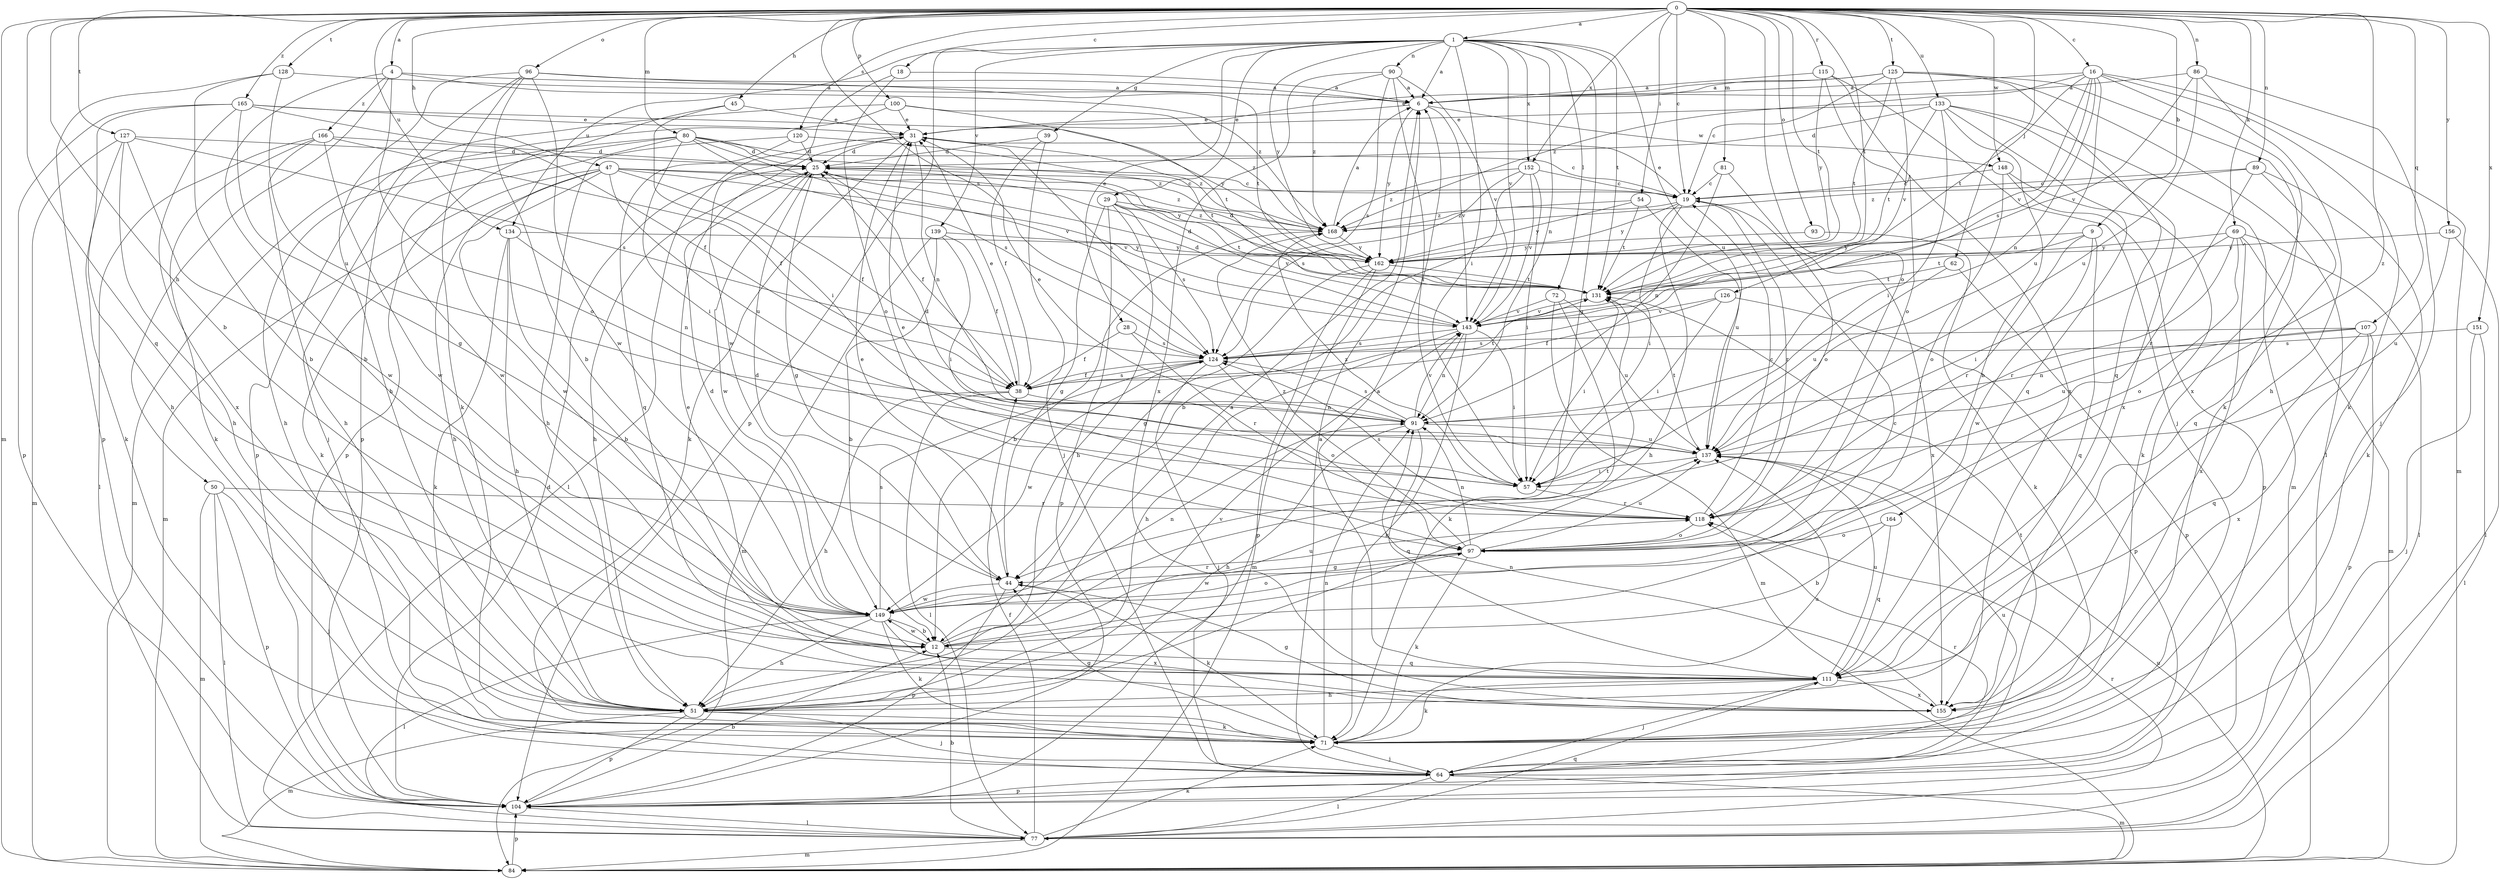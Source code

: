 strict digraph  {
0;
1;
4;
6;
9;
12;
16;
18;
19;
25;
28;
29;
31;
38;
39;
44;
45;
47;
50;
51;
54;
57;
62;
64;
69;
71;
72;
77;
80;
81;
84;
86;
89;
90;
91;
93;
96;
97;
100;
104;
107;
111;
115;
118;
120;
124;
125;
126;
127;
128;
131;
133;
134;
137;
139;
143;
148;
149;
151;
152;
155;
156;
162;
164;
165;
166;
168;
0 -> 1  [label=a];
0 -> 4  [label=a];
0 -> 9  [label=b];
0 -> 12  [label=b];
0 -> 16  [label=c];
0 -> 18  [label=c];
0 -> 19  [label=c];
0 -> 45  [label=h];
0 -> 47  [label=h];
0 -> 54  [label=i];
0 -> 62  [label=j];
0 -> 69  [label=k];
0 -> 80  [label=m];
0 -> 81  [label=m];
0 -> 84  [label=m];
0 -> 86  [label=n];
0 -> 89  [label=n];
0 -> 93  [label=o];
0 -> 96  [label=o];
0 -> 97  [label=o];
0 -> 100  [label=p];
0 -> 107  [label=q];
0 -> 111  [label=q];
0 -> 115  [label=r];
0 -> 120  [label=s];
0 -> 124  [label=s];
0 -> 125  [label=t];
0 -> 126  [label=t];
0 -> 127  [label=t];
0 -> 128  [label=t];
0 -> 131  [label=t];
0 -> 133  [label=u];
0 -> 134  [label=u];
0 -> 148  [label=w];
0 -> 151  [label=x];
0 -> 152  [label=x];
0 -> 156  [label=y];
0 -> 164  [label=z];
0 -> 165  [label=z];
1 -> 6  [label=a];
1 -> 28  [label=e];
1 -> 29  [label=e];
1 -> 39  [label=g];
1 -> 44  [label=g];
1 -> 57  [label=i];
1 -> 72  [label=l];
1 -> 90  [label=n];
1 -> 91  [label=n];
1 -> 104  [label=p];
1 -> 131  [label=t];
1 -> 134  [label=u];
1 -> 137  [label=u];
1 -> 139  [label=v];
1 -> 143  [label=v];
1 -> 152  [label=x];
1 -> 162  [label=y];
4 -> 6  [label=a];
4 -> 12  [label=b];
4 -> 50  [label=h];
4 -> 97  [label=o];
4 -> 166  [label=z];
4 -> 168  [label=z];
6 -> 31  [label=e];
6 -> 143  [label=v];
6 -> 148  [label=w];
6 -> 162  [label=y];
9 -> 111  [label=q];
9 -> 118  [label=r];
9 -> 131  [label=t];
9 -> 149  [label=w];
9 -> 162  [label=y];
12 -> 19  [label=c];
12 -> 111  [label=q];
12 -> 131  [label=t];
12 -> 137  [label=u];
12 -> 149  [label=w];
16 -> 6  [label=a];
16 -> 71  [label=k];
16 -> 84  [label=m];
16 -> 91  [label=n];
16 -> 124  [label=s];
16 -> 131  [label=t];
16 -> 137  [label=u];
16 -> 143  [label=v];
16 -> 155  [label=x];
16 -> 168  [label=z];
18 -> 6  [label=a];
18 -> 97  [label=o];
18 -> 149  [label=w];
19 -> 31  [label=e];
19 -> 51  [label=h];
19 -> 57  [label=i];
19 -> 118  [label=r];
19 -> 155  [label=x];
19 -> 162  [label=y];
19 -> 168  [label=z];
25 -> 19  [label=c];
25 -> 38  [label=f];
25 -> 44  [label=g];
25 -> 51  [label=h];
25 -> 149  [label=w];
25 -> 162  [label=y];
28 -> 38  [label=f];
28 -> 118  [label=r];
28 -> 124  [label=s];
29 -> 44  [label=g];
29 -> 51  [label=h];
29 -> 104  [label=p];
29 -> 124  [label=s];
29 -> 131  [label=t];
29 -> 143  [label=v];
29 -> 168  [label=z];
31 -> 25  [label=d];
31 -> 71  [label=k];
31 -> 77  [label=l];
31 -> 91  [label=n];
31 -> 124  [label=s];
31 -> 168  [label=z];
38 -> 31  [label=e];
38 -> 51  [label=h];
38 -> 77  [label=l];
38 -> 91  [label=n];
38 -> 124  [label=s];
38 -> 131  [label=t];
39 -> 25  [label=d];
39 -> 38  [label=f];
39 -> 64  [label=j];
44 -> 25  [label=d];
44 -> 31  [label=e];
44 -> 71  [label=k];
44 -> 104  [label=p];
44 -> 149  [label=w];
45 -> 31  [label=e];
45 -> 57  [label=i];
45 -> 104  [label=p];
47 -> 19  [label=c];
47 -> 38  [label=f];
47 -> 51  [label=h];
47 -> 71  [label=k];
47 -> 84  [label=m];
47 -> 137  [label=u];
47 -> 143  [label=v];
47 -> 149  [label=w];
47 -> 168  [label=z];
50 -> 64  [label=j];
50 -> 77  [label=l];
50 -> 84  [label=m];
50 -> 104  [label=p];
50 -> 118  [label=r];
51 -> 6  [label=a];
51 -> 64  [label=j];
51 -> 71  [label=k];
51 -> 84  [label=m];
51 -> 104  [label=p];
51 -> 143  [label=v];
54 -> 131  [label=t];
54 -> 137  [label=u];
54 -> 162  [label=y];
54 -> 168  [label=z];
57 -> 118  [label=r];
57 -> 168  [label=z];
62 -> 104  [label=p];
62 -> 131  [label=t];
62 -> 137  [label=u];
64 -> 6  [label=a];
64 -> 77  [label=l];
64 -> 84  [label=m];
64 -> 104  [label=p];
64 -> 118  [label=r];
64 -> 131  [label=t];
64 -> 137  [label=u];
69 -> 57  [label=i];
69 -> 77  [label=l];
69 -> 84  [label=m];
69 -> 97  [label=o];
69 -> 118  [label=r];
69 -> 155  [label=x];
69 -> 162  [label=y];
71 -> 44  [label=g];
71 -> 64  [label=j];
71 -> 91  [label=n];
71 -> 137  [label=u];
72 -> 71  [label=k];
72 -> 84  [label=m];
72 -> 137  [label=u];
72 -> 143  [label=v];
77 -> 12  [label=b];
77 -> 38  [label=f];
77 -> 71  [label=k];
77 -> 84  [label=m];
77 -> 111  [label=q];
77 -> 118  [label=r];
80 -> 19  [label=c];
80 -> 25  [label=d];
80 -> 51  [label=h];
80 -> 57  [label=i];
80 -> 84  [label=m];
80 -> 124  [label=s];
80 -> 143  [label=v];
80 -> 149  [label=w];
80 -> 168  [label=z];
81 -> 19  [label=c];
81 -> 91  [label=n];
81 -> 97  [label=o];
84 -> 104  [label=p];
84 -> 137  [label=u];
86 -> 6  [label=a];
86 -> 51  [label=h];
86 -> 64  [label=j];
86 -> 137  [label=u];
86 -> 143  [label=v];
89 -> 19  [label=c];
89 -> 71  [label=k];
89 -> 111  [label=q];
89 -> 118  [label=r];
89 -> 168  [label=z];
90 -> 6  [label=a];
90 -> 57  [label=i];
90 -> 124  [label=s];
90 -> 143  [label=v];
90 -> 155  [label=x];
90 -> 168  [label=z];
91 -> 31  [label=e];
91 -> 51  [label=h];
91 -> 111  [label=q];
91 -> 124  [label=s];
91 -> 137  [label=u];
91 -> 143  [label=v];
93 -> 71  [label=k];
93 -> 162  [label=y];
96 -> 6  [label=a];
96 -> 12  [label=b];
96 -> 51  [label=h];
96 -> 71  [label=k];
96 -> 104  [label=p];
96 -> 131  [label=t];
96 -> 149  [label=w];
97 -> 44  [label=g];
97 -> 71  [label=k];
97 -> 91  [label=n];
97 -> 137  [label=u];
97 -> 149  [label=w];
97 -> 168  [label=z];
100 -> 31  [label=e];
100 -> 64  [label=j];
100 -> 104  [label=p];
100 -> 131  [label=t];
100 -> 168  [label=z];
104 -> 12  [label=b];
104 -> 25  [label=d];
104 -> 77  [label=l];
107 -> 91  [label=n];
107 -> 104  [label=p];
107 -> 111  [label=q];
107 -> 124  [label=s];
107 -> 137  [label=u];
107 -> 155  [label=x];
111 -> 6  [label=a];
111 -> 31  [label=e];
111 -> 51  [label=h];
111 -> 64  [label=j];
111 -> 71  [label=k];
111 -> 137  [label=u];
111 -> 155  [label=x];
115 -> 6  [label=a];
115 -> 64  [label=j];
115 -> 97  [label=o];
115 -> 155  [label=x];
115 -> 162  [label=y];
118 -> 19  [label=c];
118 -> 31  [label=e];
118 -> 97  [label=o];
118 -> 124  [label=s];
120 -> 25  [label=d];
120 -> 51  [label=h];
120 -> 111  [label=q];
120 -> 131  [label=t];
124 -> 38  [label=f];
124 -> 64  [label=j];
124 -> 97  [label=o];
124 -> 149  [label=w];
125 -> 6  [label=a];
125 -> 19  [label=c];
125 -> 31  [label=e];
125 -> 71  [label=k];
125 -> 77  [label=l];
125 -> 111  [label=q];
125 -> 131  [label=t];
125 -> 143  [label=v];
126 -> 38  [label=f];
126 -> 57  [label=i];
126 -> 104  [label=p];
126 -> 143  [label=v];
127 -> 25  [label=d];
127 -> 51  [label=h];
127 -> 71  [label=k];
127 -> 84  [label=m];
127 -> 124  [label=s];
127 -> 149  [label=w];
128 -> 6  [label=a];
128 -> 12  [label=b];
128 -> 104  [label=p];
128 -> 137  [label=u];
131 -> 25  [label=d];
131 -> 57  [label=i];
131 -> 143  [label=v];
133 -> 12  [label=b];
133 -> 25  [label=d];
133 -> 31  [label=e];
133 -> 57  [label=i];
133 -> 84  [label=m];
133 -> 111  [label=q];
133 -> 131  [label=t];
133 -> 155  [label=x];
134 -> 12  [label=b];
134 -> 51  [label=h];
134 -> 71  [label=k];
134 -> 91  [label=n];
134 -> 162  [label=y];
137 -> 25  [label=d];
137 -> 57  [label=i];
137 -> 131  [label=t];
139 -> 12  [label=b];
139 -> 38  [label=f];
139 -> 57  [label=i];
139 -> 84  [label=m];
139 -> 162  [label=y];
143 -> 25  [label=d];
143 -> 51  [label=h];
143 -> 57  [label=i];
143 -> 71  [label=k];
143 -> 91  [label=n];
143 -> 124  [label=s];
148 -> 19  [label=c];
148 -> 71  [label=k];
148 -> 97  [label=o];
148 -> 104  [label=p];
149 -> 12  [label=b];
149 -> 25  [label=d];
149 -> 51  [label=h];
149 -> 71  [label=k];
149 -> 77  [label=l];
149 -> 91  [label=n];
149 -> 97  [label=o];
149 -> 118  [label=r];
149 -> 124  [label=s];
149 -> 155  [label=x];
151 -> 64  [label=j];
151 -> 77  [label=l];
151 -> 124  [label=s];
152 -> 12  [label=b];
152 -> 19  [label=c];
152 -> 57  [label=i];
152 -> 124  [label=s];
152 -> 143  [label=v];
152 -> 168  [label=z];
155 -> 44  [label=g];
155 -> 91  [label=n];
156 -> 77  [label=l];
156 -> 137  [label=u];
156 -> 162  [label=y];
162 -> 25  [label=d];
162 -> 44  [label=g];
162 -> 84  [label=m];
162 -> 104  [label=p];
162 -> 131  [label=t];
164 -> 12  [label=b];
164 -> 97  [label=o];
164 -> 111  [label=q];
165 -> 31  [label=e];
165 -> 38  [label=f];
165 -> 44  [label=g];
165 -> 51  [label=h];
165 -> 104  [label=p];
165 -> 155  [label=x];
165 -> 162  [label=y];
166 -> 25  [label=d];
166 -> 38  [label=f];
166 -> 51  [label=h];
166 -> 71  [label=k];
166 -> 77  [label=l];
166 -> 149  [label=w];
168 -> 6  [label=a];
168 -> 12  [label=b];
168 -> 162  [label=y];
}
